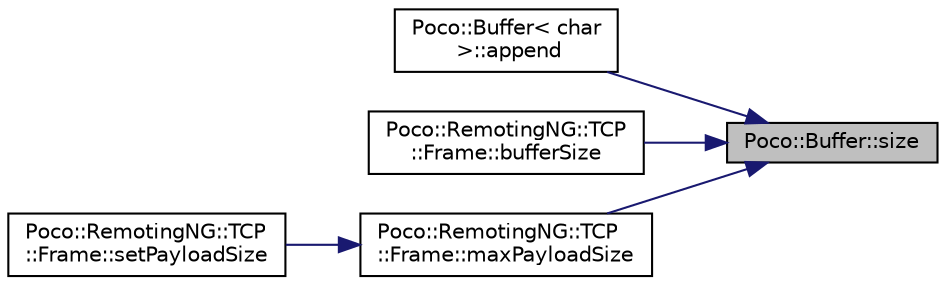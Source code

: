 digraph "Poco::Buffer::size"
{
 // LATEX_PDF_SIZE
  edge [fontname="Helvetica",fontsize="10",labelfontname="Helvetica",labelfontsize="10"];
  node [fontname="Helvetica",fontsize="10",shape=record];
  rankdir="RL";
  Node1 [label="Poco::Buffer::size",height=0.2,width=0.4,color="black", fillcolor="grey75", style="filled", fontcolor="black",tooltip="Returns the used size of the buffer in elements."];
  Node1 -> Node2 [dir="back",color="midnightblue",fontsize="10",style="solid"];
  Node2 [label="Poco::Buffer\< char\l \>::append",height=0.2,width=0.4,color="black", fillcolor="white", style="filled",URL="$classPoco_1_1Buffer.html#ad55aa1b10bcfb10fd701c953ef5df600",tooltip="Resizes this buffer and appends the argument buffer."];
  Node1 -> Node3 [dir="back",color="midnightblue",fontsize="10",style="solid"];
  Node3 [label="Poco::RemotingNG::TCP\l::Frame::bufferSize",height=0.2,width=0.4,color="black", fillcolor="white", style="filled",URL="$classPoco_1_1RemotingNG_1_1TCP_1_1Frame.html#aa30644c781427fc6af1ce4fe7ccb651b",tooltip=" "];
  Node1 -> Node4 [dir="back",color="midnightblue",fontsize="10",style="solid"];
  Node4 [label="Poco::RemotingNG::TCP\l::Frame::maxPayloadSize",height=0.2,width=0.4,color="black", fillcolor="white", style="filled",URL="$classPoco_1_1RemotingNG_1_1TCP_1_1Frame.html#a64c6ed9d1739848d38cb13886c15d9bd",tooltip="Returns the buffer size."];
  Node4 -> Node5 [dir="back",color="midnightblue",fontsize="10",style="solid"];
  Node5 [label="Poco::RemotingNG::TCP\l::Frame::setPayloadSize",height=0.2,width=0.4,color="black", fillcolor="white", style="filled",URL="$classPoco_1_1RemotingNG_1_1TCP_1_1Frame.html#a1ececf959c2e8ac6cf8969a0c94c7f0e",tooltip="Returns the payload size."];
}
